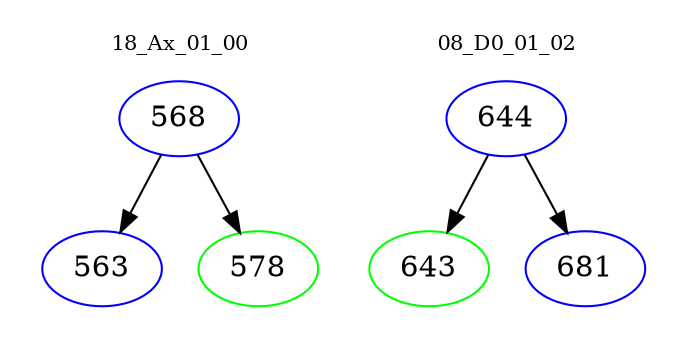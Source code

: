 digraph{
subgraph cluster_0 {
color = white
label = "18_Ax_01_00";
fontsize=10;
T0_568 [label="568", color="blue"]
T0_568 -> T0_563 [color="black"]
T0_563 [label="563", color="blue"]
T0_568 -> T0_578 [color="black"]
T0_578 [label="578", color="green"]
}
subgraph cluster_1 {
color = white
label = "08_D0_01_02";
fontsize=10;
T1_644 [label="644", color="blue"]
T1_644 -> T1_643 [color="black"]
T1_643 [label="643", color="green"]
T1_644 -> T1_681 [color="black"]
T1_681 [label="681", color="blue"]
}
}
